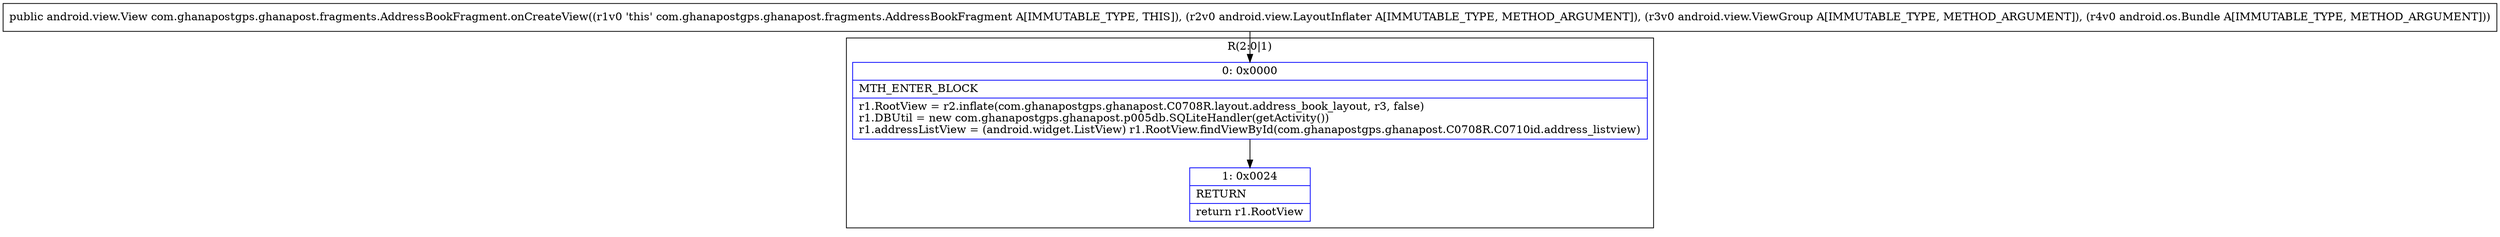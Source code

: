 digraph "CFG forcom.ghanapostgps.ghanapost.fragments.AddressBookFragment.onCreateView(Landroid\/view\/LayoutInflater;Landroid\/view\/ViewGroup;Landroid\/os\/Bundle;)Landroid\/view\/View;" {
subgraph cluster_Region_1372192027 {
label = "R(2:0|1)";
node [shape=record,color=blue];
Node_0 [shape=record,label="{0\:\ 0x0000|MTH_ENTER_BLOCK\l|r1.RootView = r2.inflate(com.ghanapostgps.ghanapost.C0708R.layout.address_book_layout, r3, false)\lr1.DBUtil = new com.ghanapostgps.ghanapost.p005db.SQLiteHandler(getActivity())\lr1.addressListView = (android.widget.ListView) r1.RootView.findViewById(com.ghanapostgps.ghanapost.C0708R.C0710id.address_listview)\l}"];
Node_1 [shape=record,label="{1\:\ 0x0024|RETURN\l|return r1.RootView\l}"];
}
MethodNode[shape=record,label="{public android.view.View com.ghanapostgps.ghanapost.fragments.AddressBookFragment.onCreateView((r1v0 'this' com.ghanapostgps.ghanapost.fragments.AddressBookFragment A[IMMUTABLE_TYPE, THIS]), (r2v0 android.view.LayoutInflater A[IMMUTABLE_TYPE, METHOD_ARGUMENT]), (r3v0 android.view.ViewGroup A[IMMUTABLE_TYPE, METHOD_ARGUMENT]), (r4v0 android.os.Bundle A[IMMUTABLE_TYPE, METHOD_ARGUMENT])) }"];
MethodNode -> Node_0;
Node_0 -> Node_1;
}


